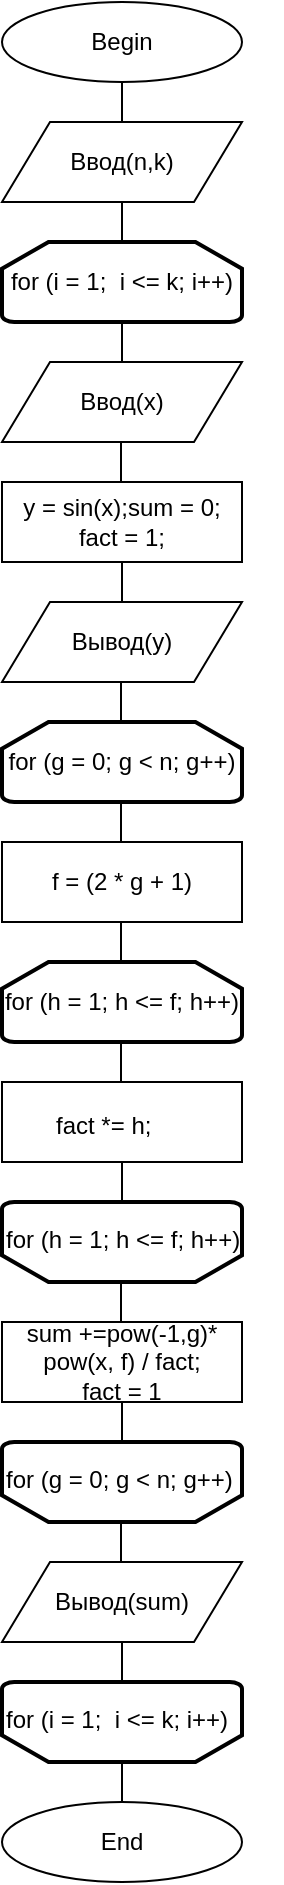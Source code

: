 <mxfile version="12.1.1" type="device" pages="1"><diagram id="GrBLnyDosSx88qrvwkvt" name="Страница 1"><mxGraphModel dx="273" dy="216" grid="1" gridSize="10" guides="1" tooltips="1" connect="1" arrows="1" fold="1" page="1" pageScale="1" pageWidth="850" pageHeight="1100" math="0" shadow="0"><root><mxCell id="0"/><mxCell id="1" parent="0"/><mxCell id="nmyFQ1-RqzJR0JF06NvV-1" value="Begin" style="ellipse;whiteSpace=wrap;html=1;" vertex="1" parent="1"><mxGeometry x="40" y="40" width="120" height="40" as="geometry"/></mxCell><mxCell id="nmyFQ1-RqzJR0JF06NvV-2" value="Ввод(n,k)" style="shape=parallelogram;perimeter=parallelogramPerimeter;whiteSpace=wrap;html=1;" vertex="1" parent="1"><mxGeometry x="40" y="100" width="120" height="40" as="geometry"/></mxCell><mxCell id="nmyFQ1-RqzJR0JF06NvV-3" value="for (i = 1;&amp;nbsp; i &amp;lt;= k; i++)" style="strokeWidth=2;html=1;shape=mxgraph.flowchart.loop_limit;whiteSpace=wrap;" vertex="1" parent="1"><mxGeometry x="40" y="160" width="120" height="40" as="geometry"/></mxCell><mxCell id="nmyFQ1-RqzJR0JF06NvV-4" value="" style="strokeWidth=2;html=1;shape=mxgraph.flowchart.loop_limit;whiteSpace=wrap;rotation=-180;" vertex="1" parent="1"><mxGeometry x="40" y="640" width="120" height="40" as="geometry"/></mxCell><mxCell id="nmyFQ1-RqzJR0JF06NvV-5" value="&lt;span style=&quot;white-space: normal&quot;&gt;Ввод(x)&lt;/span&gt;" style="shape=parallelogram;perimeter=parallelogramPerimeter;whiteSpace=wrap;html=1;" vertex="1" parent="1"><mxGeometry x="40" y="220" width="120" height="40" as="geometry"/></mxCell><mxCell id="nmyFQ1-RqzJR0JF06NvV-7" value="&lt;span style=&quot;white-space: normal&quot;&gt;Вывод(y)&lt;/span&gt;" style="shape=parallelogram;perimeter=parallelogramPerimeter;whiteSpace=wrap;html=1;" vertex="1" parent="1"><mxGeometry x="40" y="340" width="120" height="40" as="geometry"/></mxCell><mxCell id="nmyFQ1-RqzJR0JF06NvV-8" value="y = sin(x);&lt;span&gt;sum = 0;&lt;br&gt;&lt;/span&gt;&lt;span&gt;fact = 1;&lt;/span&gt;&lt;span&gt;&lt;br&gt;&lt;/span&gt;" style="rounded=0;whiteSpace=wrap;html=1;" vertex="1" parent="1"><mxGeometry x="40" y="280" width="120" height="40" as="geometry"/></mxCell><mxCell id="nmyFQ1-RqzJR0JF06NvV-9" value="for (g = 0; g &amp;lt; n; g++)" style="strokeWidth=2;html=1;shape=mxgraph.flowchart.loop_limit;whiteSpace=wrap;" vertex="1" parent="1"><mxGeometry x="40" y="400" width="120" height="40" as="geometry"/></mxCell><mxCell id="nmyFQ1-RqzJR0JF06NvV-10" value="f = (2 * g + 1)" style="rounded=0;whiteSpace=wrap;html=1;" vertex="1" parent="1"><mxGeometry x="40" y="460" width="120" height="40" as="geometry"/></mxCell><mxCell id="nmyFQ1-RqzJR0JF06NvV-11" value="for (h = 1; h &amp;lt;= f; h++)" style="strokeWidth=2;html=1;shape=mxgraph.flowchart.loop_limit;whiteSpace=wrap;" vertex="1" parent="1"><mxGeometry x="40" y="520" width="120" height="40" as="geometry"/></mxCell><mxCell id="nmyFQ1-RqzJR0JF06NvV-12" value="" style="rounded=0;whiteSpace=wrap;html=1;" vertex="1" parent="1"><mxGeometry x="40" y="580" width="120" height="40" as="geometry"/></mxCell><mxCell id="nmyFQ1-RqzJR0JF06NvV-13" value="sum +=pow(-1,g)* pow(x, f) / fact;&lt;br&gt;fact = 1" style="rounded=0;whiteSpace=wrap;html=1;" vertex="1" parent="1"><mxGeometry x="40" y="700" width="120" height="40" as="geometry"/></mxCell><mxCell id="nmyFQ1-RqzJR0JF06NvV-14" value="" style="strokeWidth=2;html=1;shape=mxgraph.flowchart.loop_limit;whiteSpace=wrap;rotation=-180;" vertex="1" parent="1"><mxGeometry x="40" y="760" width="120" height="40" as="geometry"/></mxCell><mxCell id="nmyFQ1-RqzJR0JF06NvV-15" value="&lt;span style=&quot;white-space: normal&quot;&gt;Вывод(sum)&lt;/span&gt;" style="shape=parallelogram;perimeter=parallelogramPerimeter;whiteSpace=wrap;html=1;" vertex="1" parent="1"><mxGeometry x="40" y="820" width="120" height="40" as="geometry"/></mxCell><mxCell id="nmyFQ1-RqzJR0JF06NvV-16" value="" style="strokeWidth=2;html=1;shape=mxgraph.flowchart.loop_limit;whiteSpace=wrap;rotation=-180;" vertex="1" parent="1"><mxGeometry x="40" y="880" width="120" height="40" as="geometry"/></mxCell><mxCell id="nmyFQ1-RqzJR0JF06NvV-17" value="End" style="ellipse;whiteSpace=wrap;html=1;" vertex="1" parent="1"><mxGeometry x="40" y="940" width="120" height="40" as="geometry"/></mxCell><mxCell id="nmyFQ1-RqzJR0JF06NvV-19" value="for (i = 1;  i &lt;= k; i++)" style="text;html=1;" vertex="1" parent="1"><mxGeometry x="40" y="885" width="140" height="30" as="geometry"/></mxCell><mxCell id="nmyFQ1-RqzJR0JF06NvV-21" value="for (g = 0; g &lt; n; g++)" style="text;html=1;" vertex="1" parent="1"><mxGeometry x="40" y="765" width="140" height="30" as="geometry"/></mxCell><mxCell id="nmyFQ1-RqzJR0JF06NvV-22" value="for (h = 1; h &lt;= f; h++)" style="text;html=1;" vertex="1" parent="1"><mxGeometry x="40" y="645" width="140" height="30" as="geometry"/></mxCell><mxCell id="nmyFQ1-RqzJR0JF06NvV-23" value="fact *= h;" style="text;html=1;" vertex="1" parent="1"><mxGeometry x="65" y="587.5" width="70" height="25" as="geometry"/></mxCell><mxCell id="nmyFQ1-RqzJR0JF06NvV-24" value="" style="endArrow=none;html=1;exitX=0.5;exitY=1;exitDx=0;exitDy=0;entryX=0.5;entryY=0;entryDx=0;entryDy=0;" edge="1" parent="1" source="nmyFQ1-RqzJR0JF06NvV-1" target="nmyFQ1-RqzJR0JF06NvV-2"><mxGeometry width="50" height="50" relative="1" as="geometry"><mxPoint x="170" y="-248" as="sourcePoint"/><mxPoint x="220" y="-298" as="targetPoint"/></mxGeometry></mxCell><mxCell id="nmyFQ1-RqzJR0JF06NvV-25" value="" style="endArrow=none;html=1;exitX=0.5;exitY=1;exitDx=0;exitDy=0;entryX=0.5;entryY=0;entryDx=0;entryDy=0;entryPerimeter=0;" edge="1" parent="1" source="nmyFQ1-RqzJR0JF06NvV-2" target="nmyFQ1-RqzJR0JF06NvV-3"><mxGeometry width="50" height="50" relative="1" as="geometry"><mxPoint x="110" y="90" as="sourcePoint"/><mxPoint x="110" y="110" as="targetPoint"/></mxGeometry></mxCell><mxCell id="nmyFQ1-RqzJR0JF06NvV-26" value="" style="endArrow=none;html=1;exitX=0.5;exitY=1;exitDx=0;exitDy=0;entryX=0.5;entryY=0;entryDx=0;entryDy=0;entryPerimeter=0;" edge="1" parent="1"><mxGeometry width="50" height="50" relative="1" as="geometry"><mxPoint x="100" y="200" as="sourcePoint"/><mxPoint x="100" y="220" as="targetPoint"/></mxGeometry></mxCell><mxCell id="nmyFQ1-RqzJR0JF06NvV-27" value="" style="endArrow=none;html=1;exitX=0.5;exitY=1;exitDx=0;exitDy=0;entryX=0.5;entryY=0;entryDx=0;entryDy=0;entryPerimeter=0;" edge="1" parent="1"><mxGeometry width="50" height="50" relative="1" as="geometry"><mxPoint x="99.5" y="260" as="sourcePoint"/><mxPoint x="99.5" y="280" as="targetPoint"/></mxGeometry></mxCell><mxCell id="nmyFQ1-RqzJR0JF06NvV-28" value="" style="endArrow=none;html=1;exitX=0.5;exitY=1;exitDx=0;exitDy=0;entryX=0.5;entryY=0;entryDx=0;entryDy=0;entryPerimeter=0;" edge="1" parent="1"><mxGeometry width="50" height="50" relative="1" as="geometry"><mxPoint x="100" y="320" as="sourcePoint"/><mxPoint x="100" y="340.0" as="targetPoint"/></mxGeometry></mxCell><mxCell id="nmyFQ1-RqzJR0JF06NvV-29" value="" style="endArrow=none;html=1;exitX=0.5;exitY=1;exitDx=0;exitDy=0;entryX=0.5;entryY=0;entryDx=0;entryDy=0;entryPerimeter=0;" edge="1" parent="1"><mxGeometry width="50" height="50" relative="1" as="geometry"><mxPoint x="99.5" y="380" as="sourcePoint"/><mxPoint x="99.5" y="400" as="targetPoint"/></mxGeometry></mxCell><mxCell id="nmyFQ1-RqzJR0JF06NvV-30" value="" style="endArrow=none;html=1;exitX=0.5;exitY=1;exitDx=0;exitDy=0;entryX=0.5;entryY=0;entryDx=0;entryDy=0;entryPerimeter=0;" edge="1" parent="1"><mxGeometry width="50" height="50" relative="1" as="geometry"><mxPoint x="99.5" y="440" as="sourcePoint"/><mxPoint x="99.5" y="460" as="targetPoint"/></mxGeometry></mxCell><mxCell id="nmyFQ1-RqzJR0JF06NvV-31" value="" style="endArrow=none;html=1;exitX=0.5;exitY=1;exitDx=0;exitDy=0;entryX=0.5;entryY=0;entryDx=0;entryDy=0;entryPerimeter=0;" edge="1" parent="1"><mxGeometry width="50" height="50" relative="1" as="geometry"><mxPoint x="99.5" y="500" as="sourcePoint"/><mxPoint x="99.5" y="520" as="targetPoint"/></mxGeometry></mxCell><mxCell id="nmyFQ1-RqzJR0JF06NvV-32" value="" style="endArrow=none;html=1;exitX=0.5;exitY=1;exitDx=0;exitDy=0;entryX=0.5;entryY=0;entryDx=0;entryDy=0;entryPerimeter=0;" edge="1" parent="1"><mxGeometry width="50" height="50" relative="1" as="geometry"><mxPoint x="99.5" y="560" as="sourcePoint"/><mxPoint x="99.5" y="580" as="targetPoint"/></mxGeometry></mxCell><mxCell id="nmyFQ1-RqzJR0JF06NvV-33" value="" style="endArrow=none;html=1;exitX=0.5;exitY=1;exitDx=0;exitDy=0;entryX=0.5;entryY=0;entryDx=0;entryDy=0;entryPerimeter=0;" edge="1" parent="1"><mxGeometry width="50" height="50" relative="1" as="geometry"><mxPoint x="100" y="620" as="sourcePoint"/><mxPoint x="100" y="640" as="targetPoint"/></mxGeometry></mxCell><mxCell id="nmyFQ1-RqzJR0JF06NvV-34" value="" style="endArrow=none;html=1;exitX=0.5;exitY=1;exitDx=0;exitDy=0;entryX=0.5;entryY=0;entryDx=0;entryDy=0;entryPerimeter=0;" edge="1" parent="1"><mxGeometry width="50" height="50" relative="1" as="geometry"><mxPoint x="99.5" y="680" as="sourcePoint"/><mxPoint x="99.5" y="700" as="targetPoint"/></mxGeometry></mxCell><mxCell id="nmyFQ1-RqzJR0JF06NvV-35" value="" style="endArrow=none;html=1;exitX=0.5;exitY=1;exitDx=0;exitDy=0;entryX=0.5;entryY=0;entryDx=0;entryDy=0;entryPerimeter=0;" edge="1" parent="1"><mxGeometry width="50" height="50" relative="1" as="geometry"><mxPoint x="100" y="740" as="sourcePoint"/><mxPoint x="100" y="760" as="targetPoint"/></mxGeometry></mxCell><mxCell id="nmyFQ1-RqzJR0JF06NvV-36" value="" style="endArrow=none;html=1;exitX=0.5;exitY=1;exitDx=0;exitDy=0;entryX=0.5;entryY=0;entryDx=0;entryDy=0;entryPerimeter=0;" edge="1" parent="1"><mxGeometry width="50" height="50" relative="1" as="geometry"><mxPoint x="99.5" y="800" as="sourcePoint"/><mxPoint x="99.5" y="820.0" as="targetPoint"/></mxGeometry></mxCell><mxCell id="nmyFQ1-RqzJR0JF06NvV-37" value="" style="endArrow=none;html=1;exitX=0.5;exitY=1;exitDx=0;exitDy=0;entryX=0.5;entryY=0;entryDx=0;entryDy=0;entryPerimeter=0;" edge="1" parent="1"><mxGeometry width="50" height="50" relative="1" as="geometry"><mxPoint x="100" y="860.0" as="sourcePoint"/><mxPoint x="100" y="880" as="targetPoint"/></mxGeometry></mxCell><mxCell id="nmyFQ1-RqzJR0JF06NvV-38" value="" style="endArrow=none;html=1;exitX=0.5;exitY=1;exitDx=0;exitDy=0;entryX=0.5;entryY=0;entryDx=0;entryDy=0;entryPerimeter=0;" edge="1" parent="1"><mxGeometry width="50" height="50" relative="1" as="geometry"><mxPoint x="100" y="920" as="sourcePoint"/><mxPoint x="100" y="940" as="targetPoint"/></mxGeometry></mxCell></root></mxGraphModel></diagram></mxfile>